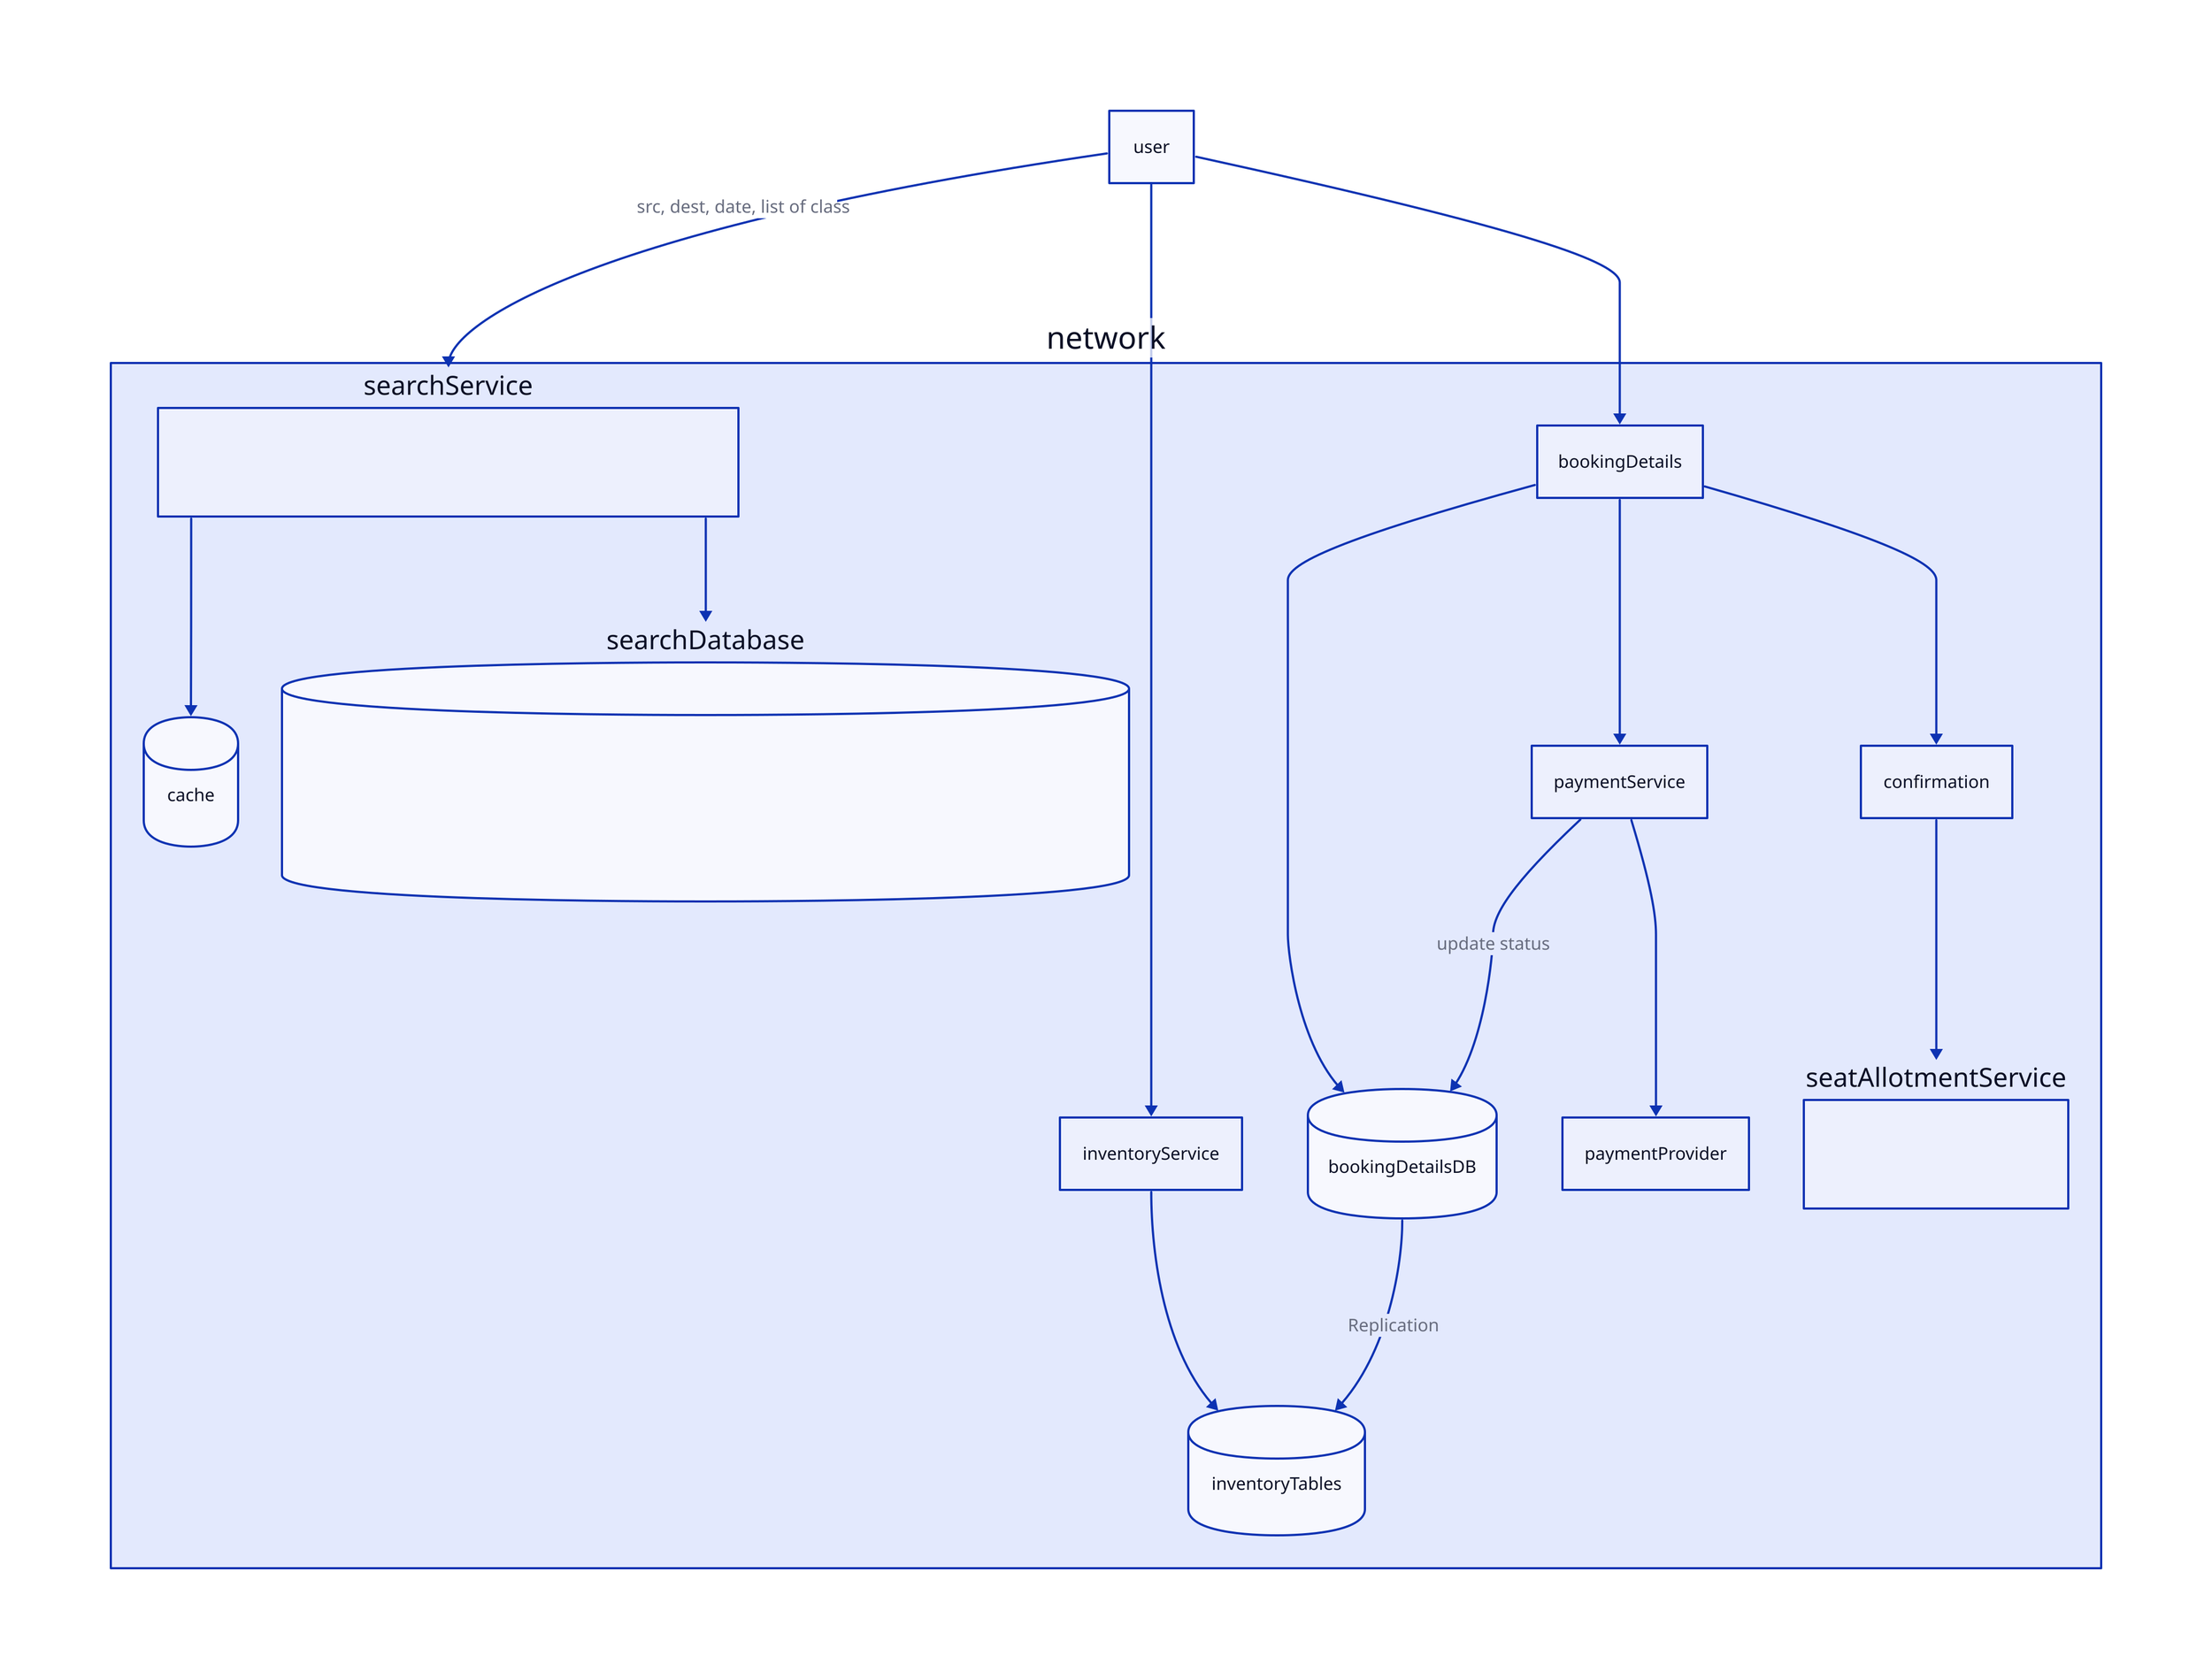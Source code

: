 user: {

}

network: {
    searchService: {

    }
    searchService.comment : |md
        ## High TPS service
    |

    cache: {
        shape: cylinder
    }

    searchService -> cache

    searchDatabase: {
        shape: cylinder
    }
    searchDatabase.comment: | md
        ## trainNo:string, route:List-String,
        ## scheduleInfo:ScheduleInfo
        ## date: Date, startTime:DateTime
    |
    searchService -> searchDatabase

    inventoryService: {

    }

    inventoryTables: {
        shape: cylinder
    }
    inventoryService -> inventoryTables

    bookingDetails: {

    }

    bookingDetailsDB: {
        shape: cylinder
    }

    bookingDetails -> bookingDetailsDB

    bookingDetailsDB -> inventoryTables: Replication

    paymentService: {

    }

    bookingDetails -> paymentService
    paymentService -> bookingDetailsDB: update status
    paymentService -> paymentProvider

    confirmation: {

    }

    bookingDetails -> confirmation
    confirmation -> seatAllotmentService

    seatAllotmentService.comment: |md
        ## Alot Seat number
    |

}

user -> network.searchService: src, dest, date, list of class

user -> network.inventoryService
user -> network.bookingDetails

